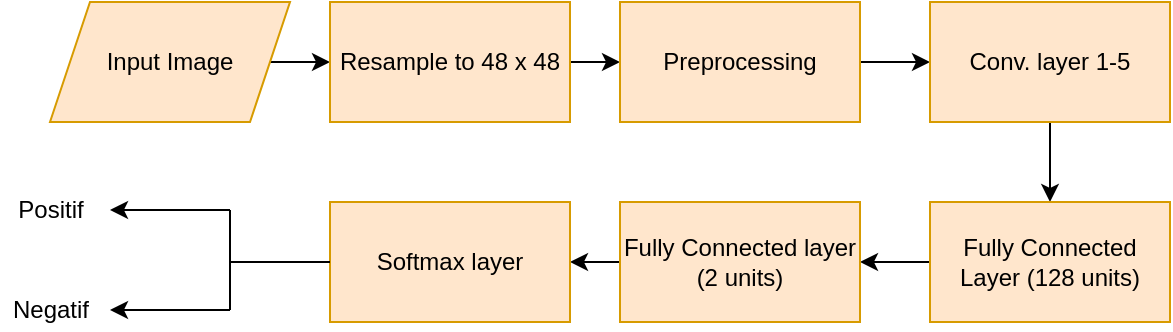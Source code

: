 <mxfile version="16.2.4" type="github">
  <diagram id="h6UMseHvpC1791EccmNr" name="Page-1">
    <mxGraphModel dx="868" dy="403" grid="1" gridSize="10" guides="1" tooltips="1" connect="1" arrows="1" fold="1" page="1" pageScale="1" pageWidth="850" pageHeight="1100" math="0" shadow="0">
      <root>
        <mxCell id="0" />
        <mxCell id="1" parent="0" />
        <mxCell id="eMPriT1mVHPUP7VK3qdF-8" style="edgeStyle=orthogonalEdgeStyle;rounded=0;orthogonalLoop=1;jettySize=auto;html=1;exitX=1;exitY=0.5;exitDx=0;exitDy=0;entryX=0;entryY=0.5;entryDx=0;entryDy=0;" edge="1" parent="1" source="eMPriT1mVHPUP7VK3qdF-1" target="eMPriT1mVHPUP7VK3qdF-2">
          <mxGeometry relative="1" as="geometry" />
        </mxCell>
        <mxCell id="eMPriT1mVHPUP7VK3qdF-1" value="Input Image" style="shape=parallelogram;perimeter=parallelogramPerimeter;whiteSpace=wrap;html=1;fixedSize=1;fillColor=#ffe6cc;strokeColor=#d79b00;" vertex="1" parent="1">
          <mxGeometry x="140" y="100" width="120" height="60" as="geometry" />
        </mxCell>
        <mxCell id="eMPriT1mVHPUP7VK3qdF-9" style="edgeStyle=orthogonalEdgeStyle;rounded=0;orthogonalLoop=1;jettySize=auto;html=1;exitX=1;exitY=0.5;exitDx=0;exitDy=0;entryX=0;entryY=0.5;entryDx=0;entryDy=0;" edge="1" parent="1" source="eMPriT1mVHPUP7VK3qdF-2" target="eMPriT1mVHPUP7VK3qdF-3">
          <mxGeometry relative="1" as="geometry" />
        </mxCell>
        <mxCell id="eMPriT1mVHPUP7VK3qdF-2" value="Resample to 48 x 48" style="rounded=0;whiteSpace=wrap;html=1;fillColor=#ffe6cc;strokeColor=#d79b00;" vertex="1" parent="1">
          <mxGeometry x="280" y="100" width="120" height="60" as="geometry" />
        </mxCell>
        <mxCell id="eMPriT1mVHPUP7VK3qdF-10" style="edgeStyle=orthogonalEdgeStyle;rounded=0;orthogonalLoop=1;jettySize=auto;html=1;exitX=1;exitY=0.5;exitDx=0;exitDy=0;entryX=0;entryY=0.5;entryDx=0;entryDy=0;" edge="1" parent="1" source="eMPriT1mVHPUP7VK3qdF-3" target="eMPriT1mVHPUP7VK3qdF-4">
          <mxGeometry relative="1" as="geometry" />
        </mxCell>
        <mxCell id="eMPriT1mVHPUP7VK3qdF-3" value="Preprocessing" style="rounded=0;whiteSpace=wrap;html=1;fillColor=#ffe6cc;strokeColor=#d79b00;" vertex="1" parent="1">
          <mxGeometry x="425" y="100" width="120" height="60" as="geometry" />
        </mxCell>
        <mxCell id="eMPriT1mVHPUP7VK3qdF-11" style="edgeStyle=orthogonalEdgeStyle;rounded=0;orthogonalLoop=1;jettySize=auto;html=1;exitX=0.5;exitY=1;exitDx=0;exitDy=0;entryX=0.5;entryY=0;entryDx=0;entryDy=0;" edge="1" parent="1" source="eMPriT1mVHPUP7VK3qdF-4" target="eMPriT1mVHPUP7VK3qdF-5">
          <mxGeometry relative="1" as="geometry" />
        </mxCell>
        <mxCell id="eMPriT1mVHPUP7VK3qdF-4" value="Conv. layer 1-5" style="rounded=0;whiteSpace=wrap;html=1;fillColor=#ffe6cc;strokeColor=#d79b00;" vertex="1" parent="1">
          <mxGeometry x="580" y="100" width="120" height="60" as="geometry" />
        </mxCell>
        <mxCell id="eMPriT1mVHPUP7VK3qdF-12" style="edgeStyle=orthogonalEdgeStyle;rounded=0;orthogonalLoop=1;jettySize=auto;html=1;exitX=0;exitY=0.5;exitDx=0;exitDy=0;entryX=1;entryY=0.5;entryDx=0;entryDy=0;" edge="1" parent="1" source="eMPriT1mVHPUP7VK3qdF-5" target="eMPriT1mVHPUP7VK3qdF-6">
          <mxGeometry relative="1" as="geometry" />
        </mxCell>
        <mxCell id="eMPriT1mVHPUP7VK3qdF-5" value="Fully Connected Layer (128 units)" style="rounded=0;whiteSpace=wrap;html=1;fillColor=#ffe6cc;strokeColor=#d79b00;" vertex="1" parent="1">
          <mxGeometry x="580" y="200" width="120" height="60" as="geometry" />
        </mxCell>
        <mxCell id="eMPriT1mVHPUP7VK3qdF-13" style="edgeStyle=orthogonalEdgeStyle;rounded=0;orthogonalLoop=1;jettySize=auto;html=1;exitX=0;exitY=0.5;exitDx=0;exitDy=0;entryX=1;entryY=0.5;entryDx=0;entryDy=0;" edge="1" parent="1" source="eMPriT1mVHPUP7VK3qdF-6" target="eMPriT1mVHPUP7VK3qdF-7">
          <mxGeometry relative="1" as="geometry" />
        </mxCell>
        <mxCell id="eMPriT1mVHPUP7VK3qdF-6" value="Fully Connected layer (2 units)" style="rounded=0;whiteSpace=wrap;html=1;fillColor=#ffe6cc;strokeColor=#d79b00;" vertex="1" parent="1">
          <mxGeometry x="425" y="200" width="120" height="60" as="geometry" />
        </mxCell>
        <mxCell id="eMPriT1mVHPUP7VK3qdF-7" value="Softmax layer" style="rounded=0;whiteSpace=wrap;html=1;fillColor=#ffe6cc;strokeColor=#d79b00;" vertex="1" parent="1">
          <mxGeometry x="280" y="200" width="120" height="60" as="geometry" />
        </mxCell>
        <mxCell id="eMPriT1mVHPUP7VK3qdF-14" value="" style="endArrow=none;html=1;rounded=0;" edge="1" parent="1">
          <mxGeometry width="50" height="50" relative="1" as="geometry">
            <mxPoint x="230" y="230" as="sourcePoint" />
            <mxPoint x="280" y="230" as="targetPoint" />
          </mxGeometry>
        </mxCell>
        <mxCell id="eMPriT1mVHPUP7VK3qdF-17" value="" style="endArrow=none;html=1;rounded=0;" edge="1" parent="1">
          <mxGeometry width="50" height="50" relative="1" as="geometry">
            <mxPoint x="230" y="254" as="sourcePoint" />
            <mxPoint x="230" y="204" as="targetPoint" />
          </mxGeometry>
        </mxCell>
        <mxCell id="eMPriT1mVHPUP7VK3qdF-18" value="" style="endArrow=classic;html=1;rounded=0;" edge="1" parent="1">
          <mxGeometry width="50" height="50" relative="1" as="geometry">
            <mxPoint x="230" y="204" as="sourcePoint" />
            <mxPoint x="170" y="204" as="targetPoint" />
          </mxGeometry>
        </mxCell>
        <mxCell id="eMPriT1mVHPUP7VK3qdF-19" value="" style="endArrow=classic;html=1;rounded=0;" edge="1" parent="1">
          <mxGeometry width="50" height="50" relative="1" as="geometry">
            <mxPoint x="230" y="254" as="sourcePoint" />
            <mxPoint x="170" y="254" as="targetPoint" />
          </mxGeometry>
        </mxCell>
        <mxCell id="eMPriT1mVHPUP7VK3qdF-20" value="Positif" style="text;html=1;align=center;verticalAlign=middle;resizable=0;points=[];autosize=1;strokeColor=none;fillColor=none;" vertex="1" parent="1">
          <mxGeometry x="115" y="194" width="50" height="20" as="geometry" />
        </mxCell>
        <mxCell id="eMPriT1mVHPUP7VK3qdF-22" value="Negatif" style="text;html=1;align=center;verticalAlign=middle;resizable=0;points=[];autosize=1;strokeColor=none;fillColor=none;" vertex="1" parent="1">
          <mxGeometry x="115" y="244" width="50" height="20" as="geometry" />
        </mxCell>
      </root>
    </mxGraphModel>
  </diagram>
</mxfile>
